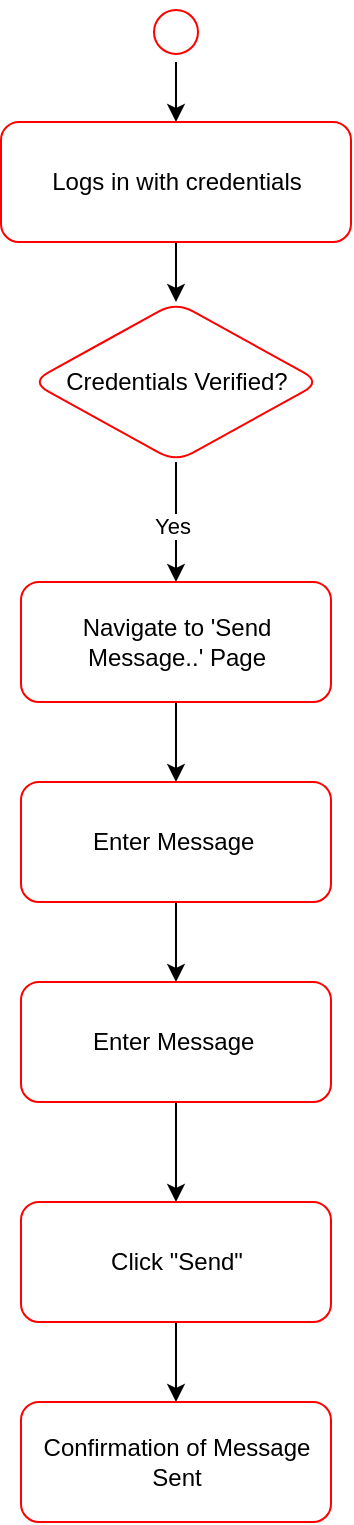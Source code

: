 <mxfile version="24.8.6">
  <diagram name="Page-1" id="Zv39QfKeAGgpEDCP1mTJ">
    <mxGraphModel dx="1194" dy="535" grid="1" gridSize="10" guides="1" tooltips="1" connect="1" arrows="1" fold="1" page="1" pageScale="1" pageWidth="850" pageHeight="1100" math="0" shadow="0">
      <root>
        <mxCell id="0" />
        <mxCell id="1" parent="0" />
        <mxCell id="g9XMB21R6jUBPIpzt-DB-5" value="" style="edgeStyle=orthogonalEdgeStyle;rounded=0;orthogonalLoop=1;jettySize=auto;html=1;" edge="1" parent="1" source="g9XMB21R6jUBPIpzt-DB-1" target="g9XMB21R6jUBPIpzt-DB-4">
          <mxGeometry relative="1" as="geometry" />
        </mxCell>
        <mxCell id="g9XMB21R6jUBPIpzt-DB-1" value="" style="ellipse;html=1;shape=startState;fillColor=#FFFFFF;strokeColor=#ff0000;" vertex="1" parent="1">
          <mxGeometry x="380" y="30" width="30" height="30" as="geometry" />
        </mxCell>
        <mxCell id="g9XMB21R6jUBPIpzt-DB-9" value="" style="edgeStyle=orthogonalEdgeStyle;rounded=0;orthogonalLoop=1;jettySize=auto;html=1;" edge="1" parent="1" source="g9XMB21R6jUBPIpzt-DB-4" target="g9XMB21R6jUBPIpzt-DB-8">
          <mxGeometry relative="1" as="geometry" />
        </mxCell>
        <mxCell id="g9XMB21R6jUBPIpzt-DB-4" value="Logs in with credentials" style="rounded=1;whiteSpace=wrap;html=1;fillColor=#FFFFFF;strokeColor=#ff0000;" vertex="1" parent="1">
          <mxGeometry x="307.5" y="90" width="175" height="60" as="geometry" />
        </mxCell>
        <mxCell id="g9XMB21R6jUBPIpzt-DB-11" value="" style="edgeStyle=orthogonalEdgeStyle;rounded=0;orthogonalLoop=1;jettySize=auto;html=1;" edge="1" parent="1" source="g9XMB21R6jUBPIpzt-DB-8" target="g9XMB21R6jUBPIpzt-DB-10">
          <mxGeometry relative="1" as="geometry" />
        </mxCell>
        <mxCell id="g9XMB21R6jUBPIpzt-DB-12" value="Yes" style="edgeLabel;html=1;align=center;verticalAlign=middle;resizable=0;points=[];" vertex="1" connectable="0" parent="g9XMB21R6jUBPIpzt-DB-11">
          <mxGeometry x="0.067" y="-2" relative="1" as="geometry">
            <mxPoint as="offset" />
          </mxGeometry>
        </mxCell>
        <mxCell id="g9XMB21R6jUBPIpzt-DB-8" value="Credentials Verified?" style="rhombus;whiteSpace=wrap;html=1;fillColor=#FFFFFF;strokeColor=#ff0000;rounded=1;" vertex="1" parent="1">
          <mxGeometry x="322.5" y="180" width="145" height="80" as="geometry" />
        </mxCell>
        <mxCell id="g9XMB21R6jUBPIpzt-DB-14" value="" style="edgeStyle=orthogonalEdgeStyle;rounded=0;orthogonalLoop=1;jettySize=auto;html=1;" edge="1" parent="1" source="g9XMB21R6jUBPIpzt-DB-10" target="g9XMB21R6jUBPIpzt-DB-13">
          <mxGeometry relative="1" as="geometry" />
        </mxCell>
        <mxCell id="g9XMB21R6jUBPIpzt-DB-10" value="Navigate to &#39;Send Message..&#39; Page" style="whiteSpace=wrap;html=1;fillColor=#FFFFFF;strokeColor=#ff0000;rounded=1;" vertex="1" parent="1">
          <mxGeometry x="317.5" y="320" width="155" height="60" as="geometry" />
        </mxCell>
        <mxCell id="g9XMB21R6jUBPIpzt-DB-16" value="" style="edgeStyle=orthogonalEdgeStyle;rounded=0;orthogonalLoop=1;jettySize=auto;html=1;" edge="1" parent="1" source="g9XMB21R6jUBPIpzt-DB-13" target="g9XMB21R6jUBPIpzt-DB-15">
          <mxGeometry relative="1" as="geometry" />
        </mxCell>
        <mxCell id="g9XMB21R6jUBPIpzt-DB-13" value="Enter Message&amp;nbsp;" style="whiteSpace=wrap;html=1;fillColor=#FFFFFF;strokeColor=#ff0000;rounded=1;" vertex="1" parent="1">
          <mxGeometry x="317.5" y="420" width="155" height="60" as="geometry" />
        </mxCell>
        <mxCell id="g9XMB21R6jUBPIpzt-DB-18" value="" style="edgeStyle=orthogonalEdgeStyle;rounded=0;orthogonalLoop=1;jettySize=auto;html=1;" edge="1" parent="1" source="g9XMB21R6jUBPIpzt-DB-15" target="g9XMB21R6jUBPIpzt-DB-17">
          <mxGeometry relative="1" as="geometry" />
        </mxCell>
        <mxCell id="g9XMB21R6jUBPIpzt-DB-15" value="Enter Message&amp;nbsp;" style="whiteSpace=wrap;html=1;fillColor=#FFFFFF;strokeColor=#ff0000;rounded=1;" vertex="1" parent="1">
          <mxGeometry x="317.5" y="520" width="155" height="60" as="geometry" />
        </mxCell>
        <mxCell id="g9XMB21R6jUBPIpzt-DB-20" value="" style="edgeStyle=orthogonalEdgeStyle;rounded=0;orthogonalLoop=1;jettySize=auto;html=1;" edge="1" parent="1" source="g9XMB21R6jUBPIpzt-DB-17" target="g9XMB21R6jUBPIpzt-DB-19">
          <mxGeometry relative="1" as="geometry" />
        </mxCell>
        <mxCell id="g9XMB21R6jUBPIpzt-DB-17" value="Click &quot;Send&quot;" style="whiteSpace=wrap;html=1;fillColor=#FFFFFF;strokeColor=#ff0000;rounded=1;" vertex="1" parent="1">
          <mxGeometry x="317.5" y="630" width="155" height="60" as="geometry" />
        </mxCell>
        <mxCell id="g9XMB21R6jUBPIpzt-DB-19" value="Confirmation of Message Sent" style="whiteSpace=wrap;html=1;fillColor=#FFFFFF;strokeColor=#ff0000;rounded=1;" vertex="1" parent="1">
          <mxGeometry x="317.5" y="730" width="155" height="60" as="geometry" />
        </mxCell>
      </root>
    </mxGraphModel>
  </diagram>
</mxfile>

